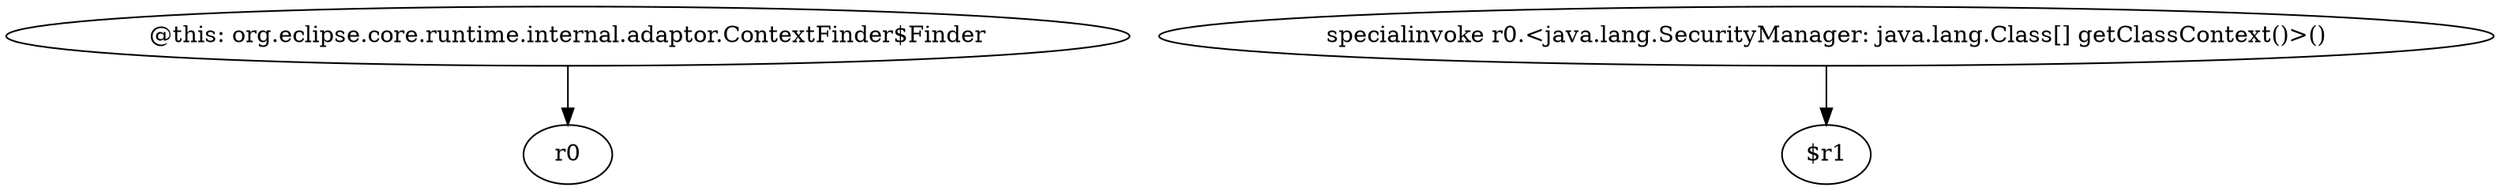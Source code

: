 digraph g {
0[label="@this: org.eclipse.core.runtime.internal.adaptor.ContextFinder$Finder"]
1[label="r0"]
0->1[label=""]
2[label="specialinvoke r0.<java.lang.SecurityManager: java.lang.Class[] getClassContext()>()"]
3[label="$r1"]
2->3[label=""]
}